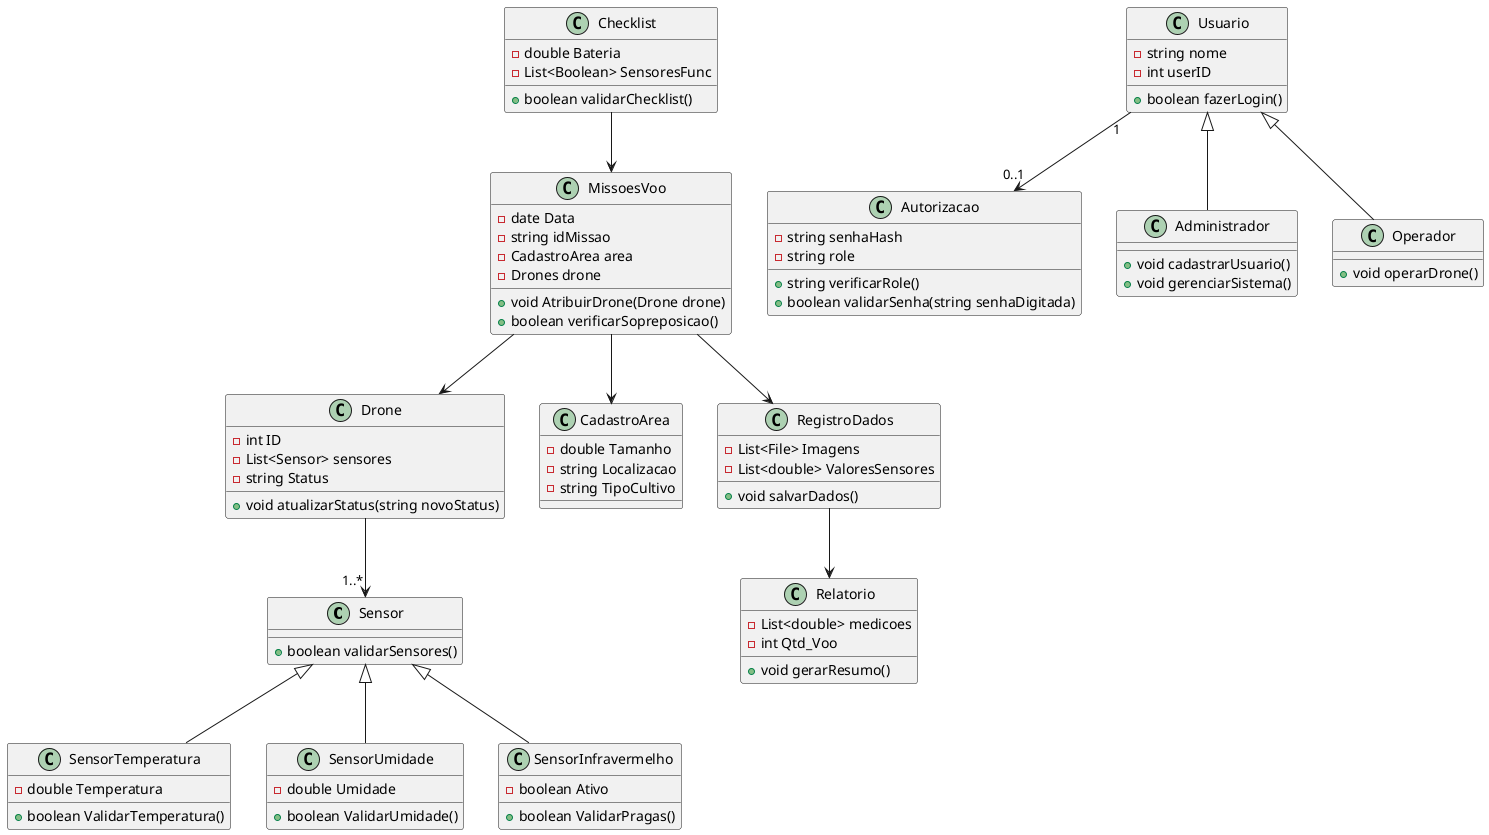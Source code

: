 @startuml ClassDiagram 
' ============================= 
' Classes de Sensores 
' ============================= 
class Sensor { 
  + boolean validarSensores() 
} 

class SensorTemperatura { 
  - double Temperatura 
  + boolean ValidarTemperatura() 
} 

class SensorUmidade { 
  - double Umidade 
  + boolean ValidarUmidade() 
} 

class SensorInfravermelho { 
  - boolean Ativo 
  + boolean ValidarPragas() 
} 

Sensor <|-- SensorTemperatura 
Sensor <|-- SensorUmidade 
Sensor <|-- SensorInfravermelho 

' ============================= 
' Classes de Drones e Missões 
' ============================= 
class Drone { 
  - int ID 
  - List<Sensor> sensores 
  - string Status 
  + void atualizarStatus(string novoStatus) 
} 

class MissoesVoo { 
  - date Data 
  - string idMissao 
  - CadastroArea area 
  - Drones drone 
  + void AtribuirDrone(Drone drone) 
  + boolean verificarSopreposicao() 
} 

class CadastroArea { 
  - double Tamanho 
  - string Localizacao 
  - string TipoCultivo 
} 

class RegistroDados { 
  - List<File> Imagens 
  - List<double> ValoresSensores 
  + void salvarDados() 
} 

class Relatorio { 
  - List<double> medicoes 
  - int Qtd_Voo 
  + void gerarResumo() 
} 

Drone --> "1..*" Sensor 
MissoesVoo --> Drone 
MissoesVoo --> CadastroArea 
MissoesVoo --> RegistroDados 
RegistroDados --> Relatorio 

' ============================= 
' Outras Classes 
' ============================= 
class Autorizacao { 
  - string senhaHash
  - string role
  + string verificarRole()
  + boolean validarSenha(string senhaDigitada) 
} 

class Checklist { 
  - double Bateria 
  - List<Boolean> SensoresFunc 
  + boolean validarChecklist() 
} 

Checklist --> MissoesVoo

class Usuario {
  - string nome
  - int userID
  + boolean fazerLogin()
}

class Administrador {
  + void cadastrarUsuario()
  + void gerenciarSistema()
}

class Operador {
  + void operarDrone()
}

Usuario <|-- Administrador
Usuario <|-- Operador
Usuario "1" --> "0..1" Autorizacao

@enduml
